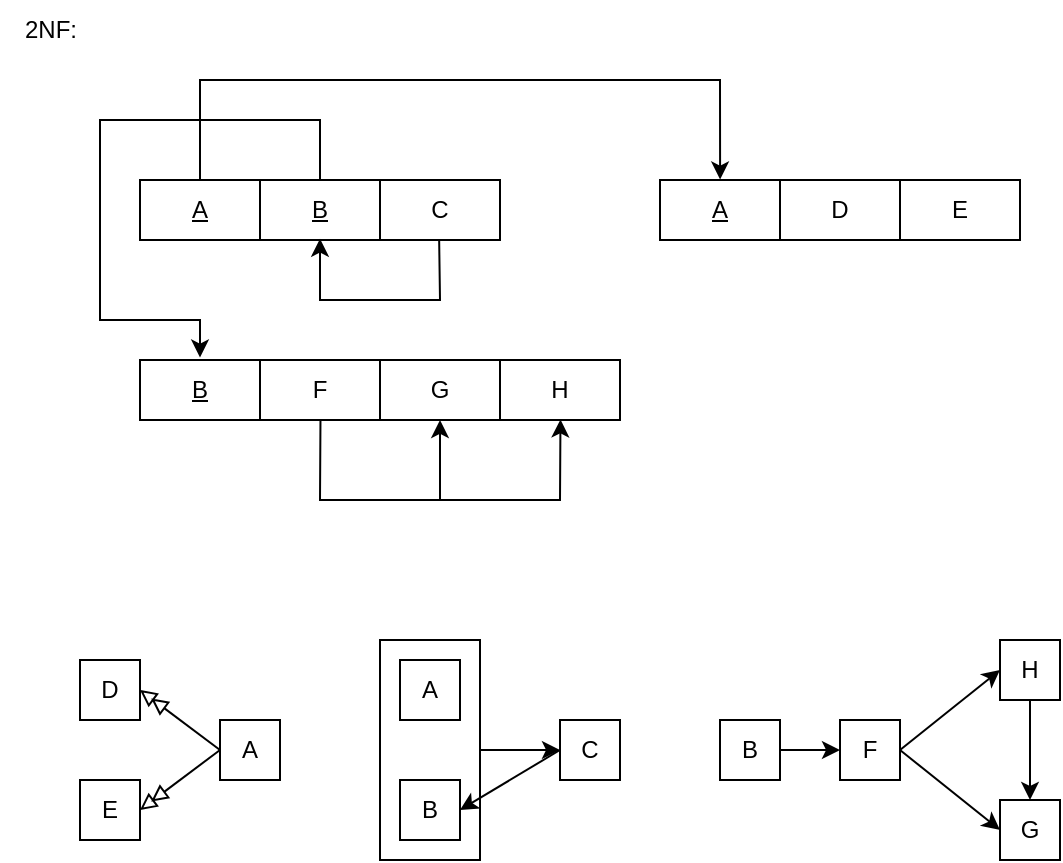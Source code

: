 <mxfile version="22.1.3" type="device" pages="4">
  <diagram name="2NF" id="D1g6QFaplDrw85mG8-SS">
    <mxGraphModel dx="762" dy="523" grid="1" gridSize="10" guides="1" tooltips="1" connect="1" arrows="1" fold="1" page="1" pageScale="1" pageWidth="850" pageHeight="1100" math="0" shadow="0">
      <root>
        <mxCell id="0" />
        <mxCell id="1" parent="0" />
        <mxCell id="BtLXYyUbLLqB_iaHzUwe-35" style="edgeStyle=orthogonalEdgeStyle;rounded=0;orthogonalLoop=1;jettySize=auto;html=1;exitX=1;exitY=0.5;exitDx=0;exitDy=0;entryX=0;entryY=0.5;entryDx=0;entryDy=0;" parent="1" source="BtLXYyUbLLqB_iaHzUwe-32" target="BtLXYyUbLLqB_iaHzUwe-27" edge="1">
          <mxGeometry relative="1" as="geometry" />
        </mxCell>
        <mxCell id="BtLXYyUbLLqB_iaHzUwe-32" value="" style="rounded=0;whiteSpace=wrap;html=1;" parent="1" vertex="1">
          <mxGeometry x="210" y="330" width="50" height="110" as="geometry" />
        </mxCell>
        <mxCell id="BtLXYyUbLLqB_iaHzUwe-1" value="" style="shape=table;startSize=0;container=1;collapsible=0;childLayout=tableLayout;" parent="1" vertex="1">
          <mxGeometry x="90" y="100" width="180" height="30" as="geometry" />
        </mxCell>
        <mxCell id="BtLXYyUbLLqB_iaHzUwe-2" value="" style="shape=tableRow;horizontal=0;startSize=0;swimlaneHead=0;swimlaneBody=0;strokeColor=inherit;top=0;left=0;bottom=0;right=0;collapsible=0;dropTarget=0;fillColor=none;points=[[0,0.5],[1,0.5]];portConstraint=eastwest;" parent="BtLXYyUbLLqB_iaHzUwe-1" vertex="1">
          <mxGeometry width="180" height="30" as="geometry" />
        </mxCell>
        <mxCell id="BtLXYyUbLLqB_iaHzUwe-3" value="&lt;u&gt;A&lt;/u&gt;" style="shape=partialRectangle;html=1;whiteSpace=wrap;connectable=0;strokeColor=inherit;overflow=hidden;fillColor=none;top=0;left=0;bottom=0;right=0;pointerEvents=1;" parent="BtLXYyUbLLqB_iaHzUwe-2" vertex="1">
          <mxGeometry width="60" height="30" as="geometry">
            <mxRectangle width="60" height="30" as="alternateBounds" />
          </mxGeometry>
        </mxCell>
        <mxCell id="BtLXYyUbLLqB_iaHzUwe-4" value="&lt;u&gt;B&lt;/u&gt;" style="shape=partialRectangle;html=1;whiteSpace=wrap;connectable=0;strokeColor=inherit;overflow=hidden;fillColor=none;top=0;left=0;bottom=0;right=0;pointerEvents=1;" parent="BtLXYyUbLLqB_iaHzUwe-2" vertex="1">
          <mxGeometry x="60" width="60" height="30" as="geometry">
            <mxRectangle width="60" height="30" as="alternateBounds" />
          </mxGeometry>
        </mxCell>
        <mxCell id="BtLXYyUbLLqB_iaHzUwe-5" value="C" style="shape=partialRectangle;html=1;whiteSpace=wrap;connectable=0;strokeColor=inherit;overflow=hidden;fillColor=none;top=0;left=0;bottom=0;right=0;pointerEvents=1;" parent="BtLXYyUbLLqB_iaHzUwe-2" vertex="1">
          <mxGeometry x="120" width="60" height="30" as="geometry">
            <mxRectangle width="60" height="30" as="alternateBounds" />
          </mxGeometry>
        </mxCell>
        <mxCell id="BtLXYyUbLLqB_iaHzUwe-18" value="" style="endArrow=classic;html=1;rounded=0;exitX=0.831;exitY=0.998;exitDx=0;exitDy=0;exitPerimeter=0;entryX=0.5;entryY=0.978;entryDx=0;entryDy=0;entryPerimeter=0;" parent="BtLXYyUbLLqB_iaHzUwe-1" source="BtLXYyUbLLqB_iaHzUwe-2" target="BtLXYyUbLLqB_iaHzUwe-2" edge="1">
          <mxGeometry width="50" height="50" relative="1" as="geometry">
            <mxPoint x="149.76" y="31.98" as="sourcePoint" />
            <mxPoint x="80" y="60" as="targetPoint" />
            <Array as="points">
              <mxPoint x="150" y="60" />
              <mxPoint x="90" y="60" />
            </Array>
          </mxGeometry>
        </mxCell>
        <mxCell id="BtLXYyUbLLqB_iaHzUwe-6" value="" style="shape=table;startSize=0;container=1;collapsible=0;childLayout=tableLayout;" parent="1" vertex="1">
          <mxGeometry x="350" y="100" width="180" height="30" as="geometry" />
        </mxCell>
        <mxCell id="BtLXYyUbLLqB_iaHzUwe-7" value="" style="shape=tableRow;horizontal=0;startSize=0;swimlaneHead=0;swimlaneBody=0;strokeColor=inherit;top=0;left=0;bottom=0;right=0;collapsible=0;dropTarget=0;fillColor=none;points=[[0,0.5],[1,0.5]];portConstraint=eastwest;" parent="BtLXYyUbLLqB_iaHzUwe-6" vertex="1">
          <mxGeometry width="180" height="30" as="geometry" />
        </mxCell>
        <mxCell id="BtLXYyUbLLqB_iaHzUwe-8" value="&lt;u&gt;A&lt;/u&gt;" style="shape=partialRectangle;html=1;whiteSpace=wrap;connectable=0;strokeColor=inherit;overflow=hidden;fillColor=none;top=0;left=0;bottom=0;right=0;pointerEvents=1;" parent="BtLXYyUbLLqB_iaHzUwe-7" vertex="1">
          <mxGeometry width="60" height="30" as="geometry">
            <mxRectangle width="60" height="30" as="alternateBounds" />
          </mxGeometry>
        </mxCell>
        <mxCell id="BtLXYyUbLLqB_iaHzUwe-9" value="D" style="shape=partialRectangle;html=1;whiteSpace=wrap;connectable=0;strokeColor=inherit;overflow=hidden;fillColor=none;top=0;left=0;bottom=0;right=0;pointerEvents=1;" parent="BtLXYyUbLLqB_iaHzUwe-7" vertex="1">
          <mxGeometry x="60" width="60" height="30" as="geometry">
            <mxRectangle width="60" height="30" as="alternateBounds" />
          </mxGeometry>
        </mxCell>
        <mxCell id="BtLXYyUbLLqB_iaHzUwe-10" value="E" style="shape=partialRectangle;html=1;whiteSpace=wrap;connectable=0;strokeColor=inherit;overflow=hidden;fillColor=none;top=0;left=0;bottom=0;right=0;pointerEvents=1;" parent="BtLXYyUbLLqB_iaHzUwe-7" vertex="1">
          <mxGeometry x="120" width="60" height="30" as="geometry">
            <mxRectangle width="60" height="30" as="alternateBounds" />
          </mxGeometry>
        </mxCell>
        <mxCell id="BtLXYyUbLLqB_iaHzUwe-11" value="" style="shape=table;startSize=0;container=1;collapsible=0;childLayout=tableLayout;" parent="1" vertex="1">
          <mxGeometry x="90" y="190" width="240" height="30" as="geometry" />
        </mxCell>
        <mxCell id="BtLXYyUbLLqB_iaHzUwe-12" value="" style="shape=tableRow;horizontal=0;startSize=0;swimlaneHead=0;swimlaneBody=0;strokeColor=inherit;top=0;left=0;bottom=0;right=0;collapsible=0;dropTarget=0;fillColor=none;points=[[0,0.5],[1,0.5]];portConstraint=eastwest;" parent="BtLXYyUbLLqB_iaHzUwe-11" vertex="1">
          <mxGeometry width="240" height="30" as="geometry" />
        </mxCell>
        <mxCell id="BtLXYyUbLLqB_iaHzUwe-13" value="&lt;u&gt;B&lt;/u&gt;" style="shape=partialRectangle;html=1;whiteSpace=wrap;connectable=0;strokeColor=inherit;overflow=hidden;fillColor=none;top=0;left=0;bottom=0;right=0;pointerEvents=1;" parent="BtLXYyUbLLqB_iaHzUwe-12" vertex="1">
          <mxGeometry width="60" height="30" as="geometry">
            <mxRectangle width="60" height="30" as="alternateBounds" />
          </mxGeometry>
        </mxCell>
        <mxCell id="BtLXYyUbLLqB_iaHzUwe-14" value="F" style="shape=partialRectangle;html=1;whiteSpace=wrap;connectable=0;strokeColor=inherit;overflow=hidden;fillColor=none;top=0;left=0;bottom=0;right=0;pointerEvents=1;" parent="BtLXYyUbLLqB_iaHzUwe-12" vertex="1">
          <mxGeometry x="60" width="60" height="30" as="geometry">
            <mxRectangle width="60" height="30" as="alternateBounds" />
          </mxGeometry>
        </mxCell>
        <mxCell id="BtLXYyUbLLqB_iaHzUwe-15" value="G" style="shape=partialRectangle;html=1;whiteSpace=wrap;connectable=0;strokeColor=inherit;overflow=hidden;fillColor=none;top=0;left=0;bottom=0;right=0;pointerEvents=1;" parent="BtLXYyUbLLqB_iaHzUwe-12" vertex="1">
          <mxGeometry x="120" width="60" height="30" as="geometry">
            <mxRectangle width="60" height="30" as="alternateBounds" />
          </mxGeometry>
        </mxCell>
        <mxCell id="BtLXYyUbLLqB_iaHzUwe-16" value="H" style="shape=partialRectangle;html=1;whiteSpace=wrap;connectable=0;strokeColor=inherit;overflow=hidden;fillColor=none;top=0;left=0;bottom=0;right=0;pointerEvents=1;" parent="BtLXYyUbLLqB_iaHzUwe-12" vertex="1">
          <mxGeometry x="180" width="60" height="30" as="geometry">
            <mxRectangle width="60" height="30" as="alternateBounds" />
          </mxGeometry>
        </mxCell>
        <mxCell id="BtLXYyUbLLqB_iaHzUwe-20" value="" style="endArrow=classic;html=1;rounded=0;exitX=0.376;exitY=0.991;exitDx=0;exitDy=0;exitPerimeter=0;entryX=0.876;entryY=0.991;entryDx=0;entryDy=0;entryPerimeter=0;" parent="BtLXYyUbLLqB_iaHzUwe-11" source="BtLXYyUbLLqB_iaHzUwe-12" target="BtLXYyUbLLqB_iaHzUwe-12" edge="1">
          <mxGeometry width="50" height="50" relative="1" as="geometry">
            <mxPoint x="140" y="60" as="sourcePoint" />
            <mxPoint x="190" y="10" as="targetPoint" />
            <Array as="points">
              <mxPoint x="90" y="70" />
              <mxPoint x="210" y="70" />
            </Array>
          </mxGeometry>
        </mxCell>
        <mxCell id="BtLXYyUbLLqB_iaHzUwe-17" value="" style="endArrow=classic;html=1;rounded=0;entryX=0.167;entryY=-0.007;entryDx=0;entryDy=0;entryPerimeter=0;" parent="1" target="BtLXYyUbLLqB_iaHzUwe-7" edge="1">
          <mxGeometry width="50" height="50" relative="1" as="geometry">
            <mxPoint x="120" y="100" as="sourcePoint" />
            <mxPoint x="380" y="98" as="targetPoint" />
            <Array as="points">
              <mxPoint x="120" y="50" />
              <mxPoint x="380" y="50" />
            </Array>
          </mxGeometry>
        </mxCell>
        <mxCell id="BtLXYyUbLLqB_iaHzUwe-19" value="" style="endArrow=classic;html=1;rounded=0;entryX=0.125;entryY=-0.04;entryDx=0;entryDy=0;entryPerimeter=0;" parent="1" target="BtLXYyUbLLqB_iaHzUwe-12" edge="1">
          <mxGeometry width="50" height="50" relative="1" as="geometry">
            <mxPoint x="180" y="100" as="sourcePoint" />
            <mxPoint x="130" y="170" as="targetPoint" />
            <Array as="points">
              <mxPoint x="180" y="70" />
              <mxPoint x="70" y="70" />
              <mxPoint x="70" y="170" />
              <mxPoint x="120" y="170" />
            </Array>
          </mxGeometry>
        </mxCell>
        <mxCell id="BtLXYyUbLLqB_iaHzUwe-21" value="" style="endArrow=classic;html=1;rounded=0;entryX=0.625;entryY=0.999;entryDx=0;entryDy=0;entryPerimeter=0;" parent="1" target="BtLXYyUbLLqB_iaHzUwe-12" edge="1">
          <mxGeometry width="50" height="50" relative="1" as="geometry">
            <mxPoint x="240" y="260" as="sourcePoint" />
            <mxPoint x="250" y="210" as="targetPoint" />
          </mxGeometry>
        </mxCell>
        <mxCell id="BtLXYyUbLLqB_iaHzUwe-33" style="rounded=0;orthogonalLoop=1;jettySize=auto;html=1;exitX=0;exitY=0.5;exitDx=0;exitDy=0;entryX=1;entryY=0.5;entryDx=0;entryDy=0;endArrow=doubleBlock;endFill=0;" parent="1" source="BtLXYyUbLLqB_iaHzUwe-24" target="BtLXYyUbLLqB_iaHzUwe-22" edge="1">
          <mxGeometry relative="1" as="geometry" />
        </mxCell>
        <mxCell id="BtLXYyUbLLqB_iaHzUwe-22" value="D" style="rounded=0;whiteSpace=wrap;html=1;" parent="1" vertex="1">
          <mxGeometry x="60" y="340" width="30" height="30" as="geometry" />
        </mxCell>
        <mxCell id="BtLXYyUbLLqB_iaHzUwe-23" value="E" style="rounded=0;whiteSpace=wrap;html=1;" parent="1" vertex="1">
          <mxGeometry x="60" y="400" width="30" height="30" as="geometry" />
        </mxCell>
        <mxCell id="BtLXYyUbLLqB_iaHzUwe-34" style="rounded=0;orthogonalLoop=1;jettySize=auto;html=1;exitX=0;exitY=0.5;exitDx=0;exitDy=0;entryX=1;entryY=0.5;entryDx=0;entryDy=0;endArrow=doubleBlock;endFill=0;" parent="1" source="BtLXYyUbLLqB_iaHzUwe-24" target="BtLXYyUbLLqB_iaHzUwe-23" edge="1">
          <mxGeometry relative="1" as="geometry" />
        </mxCell>
        <mxCell id="BtLXYyUbLLqB_iaHzUwe-24" value="A" style="rounded=0;whiteSpace=wrap;html=1;" parent="1" vertex="1">
          <mxGeometry x="130" y="370" width="30" height="30" as="geometry" />
        </mxCell>
        <mxCell id="BtLXYyUbLLqB_iaHzUwe-25" value="A" style="rounded=0;whiteSpace=wrap;html=1;" parent="1" vertex="1">
          <mxGeometry x="220" y="340" width="30" height="30" as="geometry" />
        </mxCell>
        <mxCell id="BtLXYyUbLLqB_iaHzUwe-26" value="B" style="rounded=0;whiteSpace=wrap;html=1;" parent="1" vertex="1">
          <mxGeometry x="220" y="400" width="30" height="30" as="geometry" />
        </mxCell>
        <mxCell id="BtLXYyUbLLqB_iaHzUwe-36" style="rounded=0;orthogonalLoop=1;jettySize=auto;html=1;exitX=0;exitY=0.5;exitDx=0;exitDy=0;entryX=1;entryY=0.5;entryDx=0;entryDy=0;" parent="1" source="BtLXYyUbLLqB_iaHzUwe-27" target="BtLXYyUbLLqB_iaHzUwe-26" edge="1">
          <mxGeometry relative="1" as="geometry" />
        </mxCell>
        <mxCell id="BtLXYyUbLLqB_iaHzUwe-27" value="C" style="rounded=0;whiteSpace=wrap;html=1;" parent="1" vertex="1">
          <mxGeometry x="300" y="370" width="30" height="30" as="geometry" />
        </mxCell>
        <mxCell id="BtLXYyUbLLqB_iaHzUwe-37" style="edgeStyle=orthogonalEdgeStyle;rounded=0;orthogonalLoop=1;jettySize=auto;html=1;exitX=1;exitY=0.5;exitDx=0;exitDy=0;entryX=0;entryY=0.5;entryDx=0;entryDy=0;" parent="1" source="BtLXYyUbLLqB_iaHzUwe-28" target="BtLXYyUbLLqB_iaHzUwe-29" edge="1">
          <mxGeometry relative="1" as="geometry" />
        </mxCell>
        <mxCell id="BtLXYyUbLLqB_iaHzUwe-28" value="B" style="rounded=0;whiteSpace=wrap;html=1;" parent="1" vertex="1">
          <mxGeometry x="380" y="370" width="30" height="30" as="geometry" />
        </mxCell>
        <mxCell id="BtLXYyUbLLqB_iaHzUwe-38" style="rounded=0;orthogonalLoop=1;jettySize=auto;html=1;exitX=1;exitY=0.5;exitDx=0;exitDy=0;entryX=0;entryY=0.5;entryDx=0;entryDy=0;" parent="1" source="BtLXYyUbLLqB_iaHzUwe-29" target="BtLXYyUbLLqB_iaHzUwe-30" edge="1">
          <mxGeometry relative="1" as="geometry" />
        </mxCell>
        <mxCell id="BtLXYyUbLLqB_iaHzUwe-39" style="rounded=0;orthogonalLoop=1;jettySize=auto;html=1;exitX=1;exitY=0.5;exitDx=0;exitDy=0;entryX=0;entryY=0.5;entryDx=0;entryDy=0;" parent="1" source="BtLXYyUbLLqB_iaHzUwe-29" target="BtLXYyUbLLqB_iaHzUwe-31" edge="1">
          <mxGeometry relative="1" as="geometry" />
        </mxCell>
        <mxCell id="BtLXYyUbLLqB_iaHzUwe-29" value="F" style="rounded=0;whiteSpace=wrap;html=1;" parent="1" vertex="1">
          <mxGeometry x="440" y="370" width="30" height="30" as="geometry" />
        </mxCell>
        <mxCell id="BtLXYyUbLLqB_iaHzUwe-41" style="edgeStyle=orthogonalEdgeStyle;rounded=0;orthogonalLoop=1;jettySize=auto;html=1;entryX=0.5;entryY=0;entryDx=0;entryDy=0;" parent="1" source="BtLXYyUbLLqB_iaHzUwe-30" target="BtLXYyUbLLqB_iaHzUwe-31" edge="1">
          <mxGeometry relative="1" as="geometry" />
        </mxCell>
        <mxCell id="BtLXYyUbLLqB_iaHzUwe-30" value="H" style="rounded=0;whiteSpace=wrap;html=1;" parent="1" vertex="1">
          <mxGeometry x="520" y="330" width="30" height="30" as="geometry" />
        </mxCell>
        <mxCell id="BtLXYyUbLLqB_iaHzUwe-31" value="G" style="rounded=0;whiteSpace=wrap;html=1;" parent="1" vertex="1">
          <mxGeometry x="520" y="410" width="30" height="30" as="geometry" />
        </mxCell>
        <mxCell id="Aep0SoxQfgIqR3ehkUPL-1" value="2NF:" style="text;html=1;align=center;verticalAlign=middle;resizable=0;points=[];autosize=1;strokeColor=none;fillColor=none;" parent="1" vertex="1">
          <mxGeometry x="20" y="10" width="50" height="30" as="geometry" />
        </mxCell>
      </root>
    </mxGraphModel>
  </diagram>
  <diagram id="F54T1gcmNdFEcM4KcMlP" name="3NF">
    <mxGraphModel dx="726" dy="498" grid="1" gridSize="10" guides="1" tooltips="1" connect="1" arrows="1" fold="1" page="1" pageScale="1" pageWidth="850" pageHeight="1100" math="0" shadow="0">
      <root>
        <mxCell id="0" />
        <mxCell id="1" parent="0" />
        <mxCell id="x_SATtWNZ_-E867AaamW-1" style="edgeStyle=orthogonalEdgeStyle;rounded=0;orthogonalLoop=1;jettySize=auto;html=1;exitX=1;exitY=0.5;exitDx=0;exitDy=0;entryX=0;entryY=0.5;entryDx=0;entryDy=0;" parent="1" source="x_SATtWNZ_-E867AaamW-2" target="x_SATtWNZ_-E867AaamW-32" edge="1">
          <mxGeometry relative="1" as="geometry" />
        </mxCell>
        <mxCell id="x_SATtWNZ_-E867AaamW-2" value="" style="rounded=0;whiteSpace=wrap;html=1;" parent="1" vertex="1">
          <mxGeometry x="210" y="330" width="50" height="110" as="geometry" />
        </mxCell>
        <mxCell id="x_SATtWNZ_-E867AaamW-3" value="" style="shape=table;startSize=0;container=1;collapsible=0;childLayout=tableLayout;" parent="1" vertex="1">
          <mxGeometry x="10" y="100" width="180" height="30" as="geometry" />
        </mxCell>
        <mxCell id="x_SATtWNZ_-E867AaamW-4" value="" style="shape=tableRow;horizontal=0;startSize=0;swimlaneHead=0;swimlaneBody=0;strokeColor=inherit;top=0;left=0;bottom=0;right=0;collapsible=0;dropTarget=0;fillColor=none;points=[[0,0.5],[1,0.5]];portConstraint=eastwest;" parent="x_SATtWNZ_-E867AaamW-3" vertex="1">
          <mxGeometry width="180" height="30" as="geometry" />
        </mxCell>
        <mxCell id="x_SATtWNZ_-E867AaamW-5" value="&lt;u&gt;A&lt;/u&gt;" style="shape=partialRectangle;html=1;whiteSpace=wrap;connectable=0;strokeColor=inherit;overflow=hidden;fillColor=none;top=0;left=0;bottom=0;right=0;pointerEvents=1;" parent="x_SATtWNZ_-E867AaamW-4" vertex="1">
          <mxGeometry width="60" height="30" as="geometry">
            <mxRectangle width="60" height="30" as="alternateBounds" />
          </mxGeometry>
        </mxCell>
        <mxCell id="x_SATtWNZ_-E867AaamW-6" value="&lt;u&gt;B&lt;/u&gt;" style="shape=partialRectangle;html=1;whiteSpace=wrap;connectable=0;strokeColor=inherit;overflow=hidden;fillColor=none;top=0;left=0;bottom=0;right=0;pointerEvents=1;" parent="x_SATtWNZ_-E867AaamW-4" vertex="1">
          <mxGeometry x="60" width="60" height="30" as="geometry">
            <mxRectangle width="60" height="30" as="alternateBounds" />
          </mxGeometry>
        </mxCell>
        <mxCell id="x_SATtWNZ_-E867AaamW-7" value="C" style="shape=partialRectangle;html=1;whiteSpace=wrap;connectable=0;strokeColor=inherit;overflow=hidden;fillColor=none;top=0;left=0;bottom=0;right=0;pointerEvents=1;" parent="x_SATtWNZ_-E867AaamW-4" vertex="1">
          <mxGeometry x="120" width="60" height="30" as="geometry">
            <mxRectangle width="60" height="30" as="alternateBounds" />
          </mxGeometry>
        </mxCell>
        <mxCell id="x_SATtWNZ_-E867AaamW-9" value="" style="shape=table;startSize=0;container=1;collapsible=0;childLayout=tableLayout;" parent="1" vertex="1">
          <mxGeometry x="10" y="240" width="180" height="30" as="geometry" />
        </mxCell>
        <mxCell id="x_SATtWNZ_-E867AaamW-10" value="" style="shape=tableRow;horizontal=0;startSize=0;swimlaneHead=0;swimlaneBody=0;strokeColor=inherit;top=0;left=0;bottom=0;right=0;collapsible=0;dropTarget=0;fillColor=none;points=[[0,0.5],[1,0.5]];portConstraint=eastwest;" parent="x_SATtWNZ_-E867AaamW-9" vertex="1">
          <mxGeometry width="180" height="30" as="geometry" />
        </mxCell>
        <mxCell id="x_SATtWNZ_-E867AaamW-11" value="&lt;u&gt;A&lt;/u&gt;" style="shape=partialRectangle;html=1;whiteSpace=wrap;connectable=0;strokeColor=inherit;overflow=hidden;fillColor=none;top=0;left=0;bottom=0;right=0;pointerEvents=1;" parent="x_SATtWNZ_-E867AaamW-10" vertex="1">
          <mxGeometry width="60" height="30" as="geometry">
            <mxRectangle width="60" height="30" as="alternateBounds" />
          </mxGeometry>
        </mxCell>
        <mxCell id="x_SATtWNZ_-E867AaamW-12" value="D" style="shape=partialRectangle;html=1;whiteSpace=wrap;connectable=0;strokeColor=inherit;overflow=hidden;fillColor=none;top=0;left=0;bottom=0;right=0;pointerEvents=1;" parent="x_SATtWNZ_-E867AaamW-10" vertex="1">
          <mxGeometry x="60" width="60" height="30" as="geometry">
            <mxRectangle width="60" height="30" as="alternateBounds" />
          </mxGeometry>
        </mxCell>
        <mxCell id="x_SATtWNZ_-E867AaamW-13" value="E" style="shape=partialRectangle;html=1;whiteSpace=wrap;connectable=0;strokeColor=inherit;overflow=hidden;fillColor=none;top=0;left=0;bottom=0;right=0;pointerEvents=1;" parent="x_SATtWNZ_-E867AaamW-10" vertex="1">
          <mxGeometry x="120" width="60" height="30" as="geometry">
            <mxRectangle width="60" height="30" as="alternateBounds" />
          </mxGeometry>
        </mxCell>
        <mxCell id="x_SATtWNZ_-E867AaamW-24" style="rounded=0;orthogonalLoop=1;jettySize=auto;html=1;exitX=0;exitY=0.5;exitDx=0;exitDy=0;entryX=1;entryY=0.5;entryDx=0;entryDy=0;endArrow=doubleBlock;endFill=0;" parent="1" source="x_SATtWNZ_-E867AaamW-28" target="x_SATtWNZ_-E867AaamW-25" edge="1">
          <mxGeometry relative="1" as="geometry" />
        </mxCell>
        <mxCell id="x_SATtWNZ_-E867AaamW-25" value="D" style="rounded=0;whiteSpace=wrap;html=1;" parent="1" vertex="1">
          <mxGeometry x="60" y="340" width="30" height="30" as="geometry" />
        </mxCell>
        <mxCell id="x_SATtWNZ_-E867AaamW-26" value="E" style="rounded=0;whiteSpace=wrap;html=1;" parent="1" vertex="1">
          <mxGeometry x="60" y="400" width="30" height="30" as="geometry" />
        </mxCell>
        <mxCell id="x_SATtWNZ_-E867AaamW-27" style="rounded=0;orthogonalLoop=1;jettySize=auto;html=1;exitX=0;exitY=0.5;exitDx=0;exitDy=0;entryX=1;entryY=0.5;entryDx=0;entryDy=0;endArrow=doubleBlock;endFill=0;" parent="1" source="x_SATtWNZ_-E867AaamW-28" target="x_SATtWNZ_-E867AaamW-26" edge="1">
          <mxGeometry relative="1" as="geometry" />
        </mxCell>
        <mxCell id="x_SATtWNZ_-E867AaamW-28" value="A" style="rounded=0;whiteSpace=wrap;html=1;" parent="1" vertex="1">
          <mxGeometry x="130" y="370" width="30" height="30" as="geometry" />
        </mxCell>
        <mxCell id="x_SATtWNZ_-E867AaamW-29" value="A" style="rounded=0;whiteSpace=wrap;html=1;" parent="1" vertex="1">
          <mxGeometry x="220" y="340" width="30" height="30" as="geometry" />
        </mxCell>
        <mxCell id="x_SATtWNZ_-E867AaamW-30" value="B" style="rounded=0;whiteSpace=wrap;html=1;" parent="1" vertex="1">
          <mxGeometry x="220" y="400" width="30" height="30" as="geometry" />
        </mxCell>
        <mxCell id="x_SATtWNZ_-E867AaamW-32" value="C" style="rounded=0;whiteSpace=wrap;html=1;" parent="1" vertex="1">
          <mxGeometry x="300" y="370" width="30" height="30" as="geometry" />
        </mxCell>
        <mxCell id="x_SATtWNZ_-E867AaamW-33" style="edgeStyle=orthogonalEdgeStyle;rounded=0;orthogonalLoop=1;jettySize=auto;html=1;exitX=1;exitY=0.5;exitDx=0;exitDy=0;entryX=0;entryY=0.5;entryDx=0;entryDy=0;" parent="1" source="x_SATtWNZ_-E867AaamW-34" target="x_SATtWNZ_-E867AaamW-37" edge="1">
          <mxGeometry relative="1" as="geometry" />
        </mxCell>
        <mxCell id="x_SATtWNZ_-E867AaamW-34" value="B" style="rounded=0;whiteSpace=wrap;html=1;" parent="1" vertex="1">
          <mxGeometry x="390" y="330" width="30" height="30" as="geometry" />
        </mxCell>
        <mxCell id="x_SATtWNZ_-E867AaamW-35" style="rounded=0;orthogonalLoop=1;jettySize=auto;html=1;exitX=1;exitY=0.5;exitDx=0;exitDy=0;" parent="1" source="x_SATtWNZ_-E867AaamW-69" edge="1">
          <mxGeometry relative="1" as="geometry">
            <mxPoint x="440" y="410" as="sourcePoint" />
            <mxPoint x="470" y="405" as="targetPoint" />
          </mxGeometry>
        </mxCell>
        <mxCell id="x_SATtWNZ_-E867AaamW-37" value="F" style="rounded=0;whiteSpace=wrap;html=1;" parent="1" vertex="1">
          <mxGeometry x="470" y="330" width="30" height="30" as="geometry" />
        </mxCell>
        <mxCell id="x_SATtWNZ_-E867AaamW-40" value="G" style="rounded=0;whiteSpace=wrap;html=1;" parent="1" vertex="1">
          <mxGeometry x="470" y="450" width="30" height="30" as="geometry" />
        </mxCell>
        <mxCell id="x_SATtWNZ_-E867AaamW-41" value="" style="shape=table;startSize=0;container=1;collapsible=0;childLayout=tableLayout;" parent="1" vertex="1">
          <mxGeometry x="240" y="100" width="120" height="30" as="geometry" />
        </mxCell>
        <mxCell id="x_SATtWNZ_-E867AaamW-42" value="" style="shape=tableRow;horizontal=0;startSize=0;swimlaneHead=0;swimlaneBody=0;strokeColor=inherit;top=0;left=0;bottom=0;right=0;collapsible=0;dropTarget=0;fillColor=none;points=[[0,0.5],[1,0.5]];portConstraint=eastwest;" parent="x_SATtWNZ_-E867AaamW-41" vertex="1">
          <mxGeometry width="120" height="30" as="geometry" />
        </mxCell>
        <mxCell id="x_SATtWNZ_-E867AaamW-43" value="&lt;u&gt;B&lt;/u&gt;" style="shape=partialRectangle;html=1;whiteSpace=wrap;connectable=0;strokeColor=inherit;overflow=hidden;fillColor=none;top=0;left=0;bottom=0;right=0;pointerEvents=1;" parent="x_SATtWNZ_-E867AaamW-42" vertex="1">
          <mxGeometry width="60" height="30" as="geometry">
            <mxRectangle width="60" height="30" as="alternateBounds" />
          </mxGeometry>
        </mxCell>
        <mxCell id="x_SATtWNZ_-E867AaamW-44" value="F" style="shape=partialRectangle;html=1;whiteSpace=wrap;connectable=0;strokeColor=inherit;overflow=hidden;fillColor=none;top=0;left=0;bottom=0;right=0;pointerEvents=1;" parent="x_SATtWNZ_-E867AaamW-42" vertex="1">
          <mxGeometry x="60" width="60" height="30" as="geometry">
            <mxRectangle width="60" height="30" as="alternateBounds" />
          </mxGeometry>
        </mxCell>
        <mxCell id="x_SATtWNZ_-E867AaamW-49" value="" style="shape=table;startSize=0;container=1;collapsible=0;childLayout=tableLayout;" parent="1" vertex="1">
          <mxGeometry x="400" y="100" width="120" height="30" as="geometry" />
        </mxCell>
        <mxCell id="x_SATtWNZ_-E867AaamW-50" value="" style="shape=tableRow;horizontal=0;startSize=0;swimlaneHead=0;swimlaneBody=0;strokeColor=inherit;top=0;left=0;bottom=0;right=0;collapsible=0;dropTarget=0;fillColor=none;points=[[0,0.5],[1,0.5]];portConstraint=eastwest;" parent="x_SATtWNZ_-E867AaamW-49" vertex="1">
          <mxGeometry width="120" height="30" as="geometry" />
        </mxCell>
        <mxCell id="x_SATtWNZ_-E867AaamW-51" value="&lt;u&gt;F&lt;/u&gt;" style="shape=partialRectangle;html=1;whiteSpace=wrap;connectable=0;strokeColor=inherit;overflow=hidden;fillColor=none;top=0;left=0;bottom=0;right=0;pointerEvents=1;" parent="x_SATtWNZ_-E867AaamW-50" vertex="1">
          <mxGeometry width="60" height="30" as="geometry">
            <mxRectangle width="60" height="30" as="alternateBounds" />
          </mxGeometry>
        </mxCell>
        <mxCell id="x_SATtWNZ_-E867AaamW-52" value="&lt;u&gt;H&lt;/u&gt;" style="shape=partialRectangle;html=1;whiteSpace=wrap;connectable=0;strokeColor=inherit;overflow=hidden;fillColor=none;top=0;left=0;bottom=0;right=0;pointerEvents=1;" parent="x_SATtWNZ_-E867AaamW-50" vertex="1">
          <mxGeometry x="60" width="60" height="30" as="geometry">
            <mxRectangle width="60" height="30" as="alternateBounds" />
          </mxGeometry>
        </mxCell>
        <mxCell id="x_SATtWNZ_-E867AaamW-53" value="" style="shape=table;startSize=0;container=1;collapsible=0;childLayout=tableLayout;" parent="1" vertex="1">
          <mxGeometry x="560" y="100" width="120" height="30" as="geometry" />
        </mxCell>
        <mxCell id="x_SATtWNZ_-E867AaamW-54" value="" style="shape=tableRow;horizontal=0;startSize=0;swimlaneHead=0;swimlaneBody=0;strokeColor=inherit;top=0;left=0;bottom=0;right=0;collapsible=0;dropTarget=0;fillColor=none;points=[[0,0.5],[1,0.5]];portConstraint=eastwest;" parent="x_SATtWNZ_-E867AaamW-53" vertex="1">
          <mxGeometry width="120" height="30" as="geometry" />
        </mxCell>
        <mxCell id="x_SATtWNZ_-E867AaamW-55" value="&lt;u&gt;H&lt;/u&gt;" style="shape=partialRectangle;html=1;whiteSpace=wrap;connectable=0;strokeColor=inherit;overflow=hidden;fillColor=none;top=0;left=0;bottom=0;right=0;pointerEvents=1;" parent="x_SATtWNZ_-E867AaamW-54" vertex="1">
          <mxGeometry width="60" height="30" as="geometry">
            <mxRectangle width="60" height="30" as="alternateBounds" />
          </mxGeometry>
        </mxCell>
        <mxCell id="x_SATtWNZ_-E867AaamW-56" value="G" style="shape=partialRectangle;html=1;whiteSpace=wrap;connectable=0;strokeColor=inherit;overflow=hidden;fillColor=none;top=0;left=0;bottom=0;right=0;pointerEvents=1;" parent="x_SATtWNZ_-E867AaamW-54" vertex="1">
          <mxGeometry x="60" width="60" height="30" as="geometry">
            <mxRectangle width="60" height="30" as="alternateBounds" />
          </mxGeometry>
        </mxCell>
        <mxCell id="x_SATtWNZ_-E867AaamW-57" value="" style="endArrow=classic;html=1;rounded=0;exitX=0.5;exitY=-0.093;exitDx=0;exitDy=0;exitPerimeter=0;entryX=0.267;entryY=-0.04;entryDx=0;entryDy=0;entryPerimeter=0;" parent="1" source="x_SATtWNZ_-E867AaamW-4" target="x_SATtWNZ_-E867AaamW-42" edge="1">
          <mxGeometry width="50" height="50" relative="1" as="geometry">
            <mxPoint x="260" y="260" as="sourcePoint" />
            <mxPoint x="310" y="210" as="targetPoint" />
            <Array as="points">
              <mxPoint x="100" y="60" />
              <mxPoint x="272" y="60" />
            </Array>
          </mxGeometry>
        </mxCell>
        <mxCell id="x_SATtWNZ_-E867AaamW-58" value="" style="endArrow=classic;html=1;rounded=0;exitX=0.75;exitY=-0.016;exitDx=0;exitDy=0;exitPerimeter=0;endFill=1;" parent="1" source="x_SATtWNZ_-E867AaamW-42" edge="1">
          <mxGeometry width="50" height="50" relative="1" as="geometry">
            <mxPoint x="330" y="98" as="sourcePoint" />
            <mxPoint x="430" y="100" as="targetPoint" />
            <Array as="points">
              <mxPoint x="330" y="61" />
              <mxPoint x="430" y="60" />
              <mxPoint x="430" y="100" />
            </Array>
          </mxGeometry>
        </mxCell>
        <mxCell id="x_SATtWNZ_-E867AaamW-60" value="" style="endArrow=classic;html=1;rounded=0;exitX=0.75;exitY=-0.016;exitDx=0;exitDy=0;exitPerimeter=0;entryX=0.252;entryY=-0.005;entryDx=0;entryDy=0;entryPerimeter=0;" parent="1" edge="1">
          <mxGeometry width="50" height="50" relative="1" as="geometry">
            <mxPoint x="490" y="100" as="sourcePoint" />
            <mxPoint x="590" y="100" as="targetPoint" />
            <Array as="points">
              <mxPoint x="490" y="61" />
              <mxPoint x="590" y="61" />
            </Array>
          </mxGeometry>
        </mxCell>
        <mxCell id="x_SATtWNZ_-E867AaamW-65" value="" style="endArrow=classic;html=1;rounded=0;exitX=0.831;exitY=0.998;exitDx=0;exitDy=0;exitPerimeter=0;entryX=0.163;entryY=-0.032;entryDx=0;entryDy=0;entryPerimeter=0;" parent="1" target="x_SATtWNZ_-E867AaamW-10" edge="1">
          <mxGeometry width="50" height="50" relative="1" as="geometry">
            <mxPoint x="40" y="130" as="sourcePoint" />
            <mxPoint x="40" y="189" as="targetPoint" />
            <Array as="points">
              <mxPoint x="40" y="160" />
            </Array>
          </mxGeometry>
        </mxCell>
        <mxCell id="x_SATtWNZ_-E867AaamW-68" value="" style="rounded=0;orthogonalLoop=1;jettySize=auto;html=1;entryX=1;entryY=0.5;entryDx=0;entryDy=0;exitX=0;exitY=0.5;exitDx=0;exitDy=0;" parent="1" source="x_SATtWNZ_-E867AaamW-32" target="x_SATtWNZ_-E867AaamW-30" edge="1">
          <mxGeometry relative="1" as="geometry">
            <mxPoint x="300" y="380" as="sourcePoint" />
          </mxGeometry>
        </mxCell>
        <mxCell id="x_SATtWNZ_-E867AaamW-69" value="F" style="rounded=0;whiteSpace=wrap;html=1;" parent="1" vertex="1">
          <mxGeometry x="390" y="390" width="30" height="30" as="geometry" />
        </mxCell>
        <mxCell id="x_SATtWNZ_-E867AaamW-70" value="H" style="rounded=0;whiteSpace=wrap;html=1;" parent="1" vertex="1">
          <mxGeometry x="470" y="390" width="30" height="30" as="geometry" />
        </mxCell>
        <mxCell id="x_SATtWNZ_-E867AaamW-75" style="edgeStyle=orthogonalEdgeStyle;rounded=0;orthogonalLoop=1;jettySize=auto;html=1;exitX=1;exitY=0.5;exitDx=0;exitDy=0;entryX=0;entryY=0.5;entryDx=0;entryDy=0;" parent="1" source="x_SATtWNZ_-E867AaamW-74" target="x_SATtWNZ_-E867AaamW-40" edge="1">
          <mxGeometry relative="1" as="geometry" />
        </mxCell>
        <mxCell id="x_SATtWNZ_-E867AaamW-74" value="H" style="rounded=0;whiteSpace=wrap;html=1;" parent="1" vertex="1">
          <mxGeometry x="390" y="450" width="30" height="30" as="geometry" />
        </mxCell>
        <mxCell id="ij4QeB2IXf_OsyQPDsLy-1" value="3NF:" style="text;html=1;align=center;verticalAlign=middle;resizable=0;points=[];autosize=1;strokeColor=none;fillColor=none;" parent="1" vertex="1">
          <mxGeometry x="10" y="10" width="50" height="30" as="geometry" />
        </mxCell>
      </root>
    </mxGraphModel>
  </diagram>
  <diagram id="wihYRnHJCTx7raYB88Zx" name="BC">
    <mxGraphModel dx="1016" dy="697" grid="1" gridSize="10" guides="1" tooltips="1" connect="1" arrows="1" fold="1" page="1" pageScale="1" pageWidth="850" pageHeight="1100" math="0" shadow="0">
      <root>
        <mxCell id="0" />
        <mxCell id="1" parent="0" />
        <mxCell id="niFnSdY9jxJ9fwIAGESG-1" style="edgeStyle=orthogonalEdgeStyle;rounded=0;orthogonalLoop=1;jettySize=auto;html=1;exitX=1;exitY=0.5;exitDx=0;exitDy=0;entryX=0;entryY=0.5;entryDx=0;entryDy=0;" edge="1" parent="1" source="niFnSdY9jxJ9fwIAGESG-2" target="niFnSdY9jxJ9fwIAGESG-20">
          <mxGeometry relative="1" as="geometry" />
        </mxCell>
        <mxCell id="niFnSdY9jxJ9fwIAGESG-2" value="" style="rounded=0;whiteSpace=wrap;html=1;" vertex="1" parent="1">
          <mxGeometry x="210" y="330" width="50" height="110" as="geometry" />
        </mxCell>
        <mxCell id="niFnSdY9jxJ9fwIAGESG-8" value="" style="shape=table;startSize=0;container=1;collapsible=0;childLayout=tableLayout;" vertex="1" parent="1">
          <mxGeometry x="10" y="240" width="180" height="30" as="geometry" />
        </mxCell>
        <mxCell id="niFnSdY9jxJ9fwIAGESG-9" value="" style="shape=tableRow;horizontal=0;startSize=0;swimlaneHead=0;swimlaneBody=0;strokeColor=inherit;top=0;left=0;bottom=0;right=0;collapsible=0;dropTarget=0;fillColor=none;points=[[0,0.5],[1,0.5]];portConstraint=eastwest;" vertex="1" parent="niFnSdY9jxJ9fwIAGESG-8">
          <mxGeometry width="180" height="30" as="geometry" />
        </mxCell>
        <mxCell id="niFnSdY9jxJ9fwIAGESG-10" value="&lt;u&gt;A&lt;/u&gt;" style="shape=partialRectangle;html=1;whiteSpace=wrap;connectable=0;strokeColor=inherit;overflow=hidden;fillColor=none;top=0;left=0;bottom=0;right=0;pointerEvents=1;" vertex="1" parent="niFnSdY9jxJ9fwIAGESG-9">
          <mxGeometry width="60" height="30" as="geometry">
            <mxRectangle width="60" height="30" as="alternateBounds" />
          </mxGeometry>
        </mxCell>
        <mxCell id="niFnSdY9jxJ9fwIAGESG-11" value="D" style="shape=partialRectangle;html=1;whiteSpace=wrap;connectable=0;strokeColor=inherit;overflow=hidden;fillColor=none;top=0;left=0;bottom=0;right=0;pointerEvents=1;" vertex="1" parent="niFnSdY9jxJ9fwIAGESG-9">
          <mxGeometry x="60" width="60" height="30" as="geometry">
            <mxRectangle width="60" height="30" as="alternateBounds" />
          </mxGeometry>
        </mxCell>
        <mxCell id="niFnSdY9jxJ9fwIAGESG-12" value="E" style="shape=partialRectangle;html=1;whiteSpace=wrap;connectable=0;strokeColor=inherit;overflow=hidden;fillColor=none;top=0;left=0;bottom=0;right=0;pointerEvents=1;" vertex="1" parent="niFnSdY9jxJ9fwIAGESG-9">
          <mxGeometry x="120" width="60" height="30" as="geometry">
            <mxRectangle width="60" height="30" as="alternateBounds" />
          </mxGeometry>
        </mxCell>
        <mxCell id="niFnSdY9jxJ9fwIAGESG-13" style="rounded=0;orthogonalLoop=1;jettySize=auto;html=1;exitX=0;exitY=0.5;exitDx=0;exitDy=0;entryX=1;entryY=0.5;entryDx=0;entryDy=0;endArrow=doubleBlock;endFill=0;" edge="1" parent="1" source="niFnSdY9jxJ9fwIAGESG-17" target="niFnSdY9jxJ9fwIAGESG-14">
          <mxGeometry relative="1" as="geometry" />
        </mxCell>
        <mxCell id="niFnSdY9jxJ9fwIAGESG-14" value="D" style="rounded=0;whiteSpace=wrap;html=1;" vertex="1" parent="1">
          <mxGeometry x="60" y="340" width="30" height="30" as="geometry" />
        </mxCell>
        <mxCell id="niFnSdY9jxJ9fwIAGESG-15" value="E" style="rounded=0;whiteSpace=wrap;html=1;" vertex="1" parent="1">
          <mxGeometry x="60" y="400" width="30" height="30" as="geometry" />
        </mxCell>
        <mxCell id="niFnSdY9jxJ9fwIAGESG-16" style="rounded=0;orthogonalLoop=1;jettySize=auto;html=1;exitX=0;exitY=0.5;exitDx=0;exitDy=0;entryX=1;entryY=0.5;entryDx=0;entryDy=0;endArrow=doubleBlock;endFill=0;" edge="1" parent="1" source="niFnSdY9jxJ9fwIAGESG-17" target="niFnSdY9jxJ9fwIAGESG-15">
          <mxGeometry relative="1" as="geometry" />
        </mxCell>
        <mxCell id="niFnSdY9jxJ9fwIAGESG-17" value="A" style="rounded=0;whiteSpace=wrap;html=1;" vertex="1" parent="1">
          <mxGeometry x="130" y="370" width="30" height="30" as="geometry" />
        </mxCell>
        <mxCell id="niFnSdY9jxJ9fwIAGESG-18" value="A" style="rounded=0;whiteSpace=wrap;html=1;" vertex="1" parent="1">
          <mxGeometry x="220" y="340" width="30" height="30" as="geometry" />
        </mxCell>
        <mxCell id="niFnSdY9jxJ9fwIAGESG-19" value="B" style="rounded=0;whiteSpace=wrap;html=1;" vertex="1" parent="1">
          <mxGeometry x="220" y="400" width="30" height="30" as="geometry" />
        </mxCell>
        <mxCell id="niFnSdY9jxJ9fwIAGESG-20" value="C" style="rounded=0;whiteSpace=wrap;html=1;" vertex="1" parent="1">
          <mxGeometry x="300" y="370" width="30" height="30" as="geometry" />
        </mxCell>
        <mxCell id="niFnSdY9jxJ9fwIAGESG-21" style="edgeStyle=orthogonalEdgeStyle;rounded=0;orthogonalLoop=1;jettySize=auto;html=1;exitX=1;exitY=0.5;exitDx=0;exitDy=0;entryX=0;entryY=0.5;entryDx=0;entryDy=0;" edge="1" parent="1" source="niFnSdY9jxJ9fwIAGESG-22" target="niFnSdY9jxJ9fwIAGESG-24">
          <mxGeometry relative="1" as="geometry" />
        </mxCell>
        <mxCell id="niFnSdY9jxJ9fwIAGESG-22" value="B" style="rounded=0;whiteSpace=wrap;html=1;" vertex="1" parent="1">
          <mxGeometry x="390" y="330" width="30" height="30" as="geometry" />
        </mxCell>
        <mxCell id="niFnSdY9jxJ9fwIAGESG-23" style="rounded=0;orthogonalLoop=1;jettySize=auto;html=1;exitX=1;exitY=0.5;exitDx=0;exitDy=0;" edge="1" parent="1" source="niFnSdY9jxJ9fwIAGESG-43">
          <mxGeometry relative="1" as="geometry">
            <mxPoint x="440" y="410" as="sourcePoint" />
            <mxPoint x="470" y="405" as="targetPoint" />
          </mxGeometry>
        </mxCell>
        <mxCell id="niFnSdY9jxJ9fwIAGESG-24" value="F" style="rounded=0;whiteSpace=wrap;html=1;" vertex="1" parent="1">
          <mxGeometry x="470" y="330" width="30" height="30" as="geometry" />
        </mxCell>
        <mxCell id="niFnSdY9jxJ9fwIAGESG-25" value="G" style="rounded=0;whiteSpace=wrap;html=1;" vertex="1" parent="1">
          <mxGeometry x="470" y="450" width="30" height="30" as="geometry" />
        </mxCell>
        <mxCell id="niFnSdY9jxJ9fwIAGESG-26" value="" style="shape=table;startSize=0;container=1;collapsible=0;childLayout=tableLayout;" vertex="1" parent="1">
          <mxGeometry x="340" y="100" width="120" height="30" as="geometry" />
        </mxCell>
        <mxCell id="niFnSdY9jxJ9fwIAGESG-27" value="" style="shape=tableRow;horizontal=0;startSize=0;swimlaneHead=0;swimlaneBody=0;strokeColor=inherit;top=0;left=0;bottom=0;right=0;collapsible=0;dropTarget=0;fillColor=none;points=[[0,0.5],[1,0.5]];portConstraint=eastwest;" vertex="1" parent="niFnSdY9jxJ9fwIAGESG-26">
          <mxGeometry width="120" height="30" as="geometry" />
        </mxCell>
        <mxCell id="niFnSdY9jxJ9fwIAGESG-28" value="&lt;u&gt;B&lt;/u&gt;" style="shape=partialRectangle;html=1;whiteSpace=wrap;connectable=0;strokeColor=inherit;overflow=hidden;fillColor=none;top=0;left=0;bottom=0;right=0;pointerEvents=1;" vertex="1" parent="niFnSdY9jxJ9fwIAGESG-27">
          <mxGeometry width="60" height="30" as="geometry">
            <mxRectangle width="60" height="30" as="alternateBounds" />
          </mxGeometry>
        </mxCell>
        <mxCell id="niFnSdY9jxJ9fwIAGESG-29" value="F" style="shape=partialRectangle;html=1;whiteSpace=wrap;connectable=0;strokeColor=inherit;overflow=hidden;fillColor=none;top=0;left=0;bottom=0;right=0;pointerEvents=1;" vertex="1" parent="niFnSdY9jxJ9fwIAGESG-27">
          <mxGeometry x="60" width="60" height="30" as="geometry">
            <mxRectangle width="60" height="30" as="alternateBounds" />
          </mxGeometry>
        </mxCell>
        <mxCell id="niFnSdY9jxJ9fwIAGESG-30" value="" style="shape=table;startSize=0;container=1;collapsible=0;childLayout=tableLayout;" vertex="1" parent="1">
          <mxGeometry x="500" y="100" width="120" height="30" as="geometry" />
        </mxCell>
        <mxCell id="niFnSdY9jxJ9fwIAGESG-31" value="" style="shape=tableRow;horizontal=0;startSize=0;swimlaneHead=0;swimlaneBody=0;strokeColor=inherit;top=0;left=0;bottom=0;right=0;collapsible=0;dropTarget=0;fillColor=none;points=[[0,0.5],[1,0.5]];portConstraint=eastwest;" vertex="1" parent="niFnSdY9jxJ9fwIAGESG-30">
          <mxGeometry width="120" height="30" as="geometry" />
        </mxCell>
        <mxCell id="niFnSdY9jxJ9fwIAGESG-32" value="&lt;u&gt;F&lt;/u&gt;" style="shape=partialRectangle;html=1;whiteSpace=wrap;connectable=0;strokeColor=inherit;overflow=hidden;fillColor=none;top=0;left=0;bottom=0;right=0;pointerEvents=1;" vertex="1" parent="niFnSdY9jxJ9fwIAGESG-31">
          <mxGeometry width="60" height="30" as="geometry">
            <mxRectangle width="60" height="30" as="alternateBounds" />
          </mxGeometry>
        </mxCell>
        <mxCell id="niFnSdY9jxJ9fwIAGESG-33" value="&lt;u&gt;H&lt;/u&gt;" style="shape=partialRectangle;html=1;whiteSpace=wrap;connectable=0;strokeColor=inherit;overflow=hidden;fillColor=none;top=0;left=0;bottom=0;right=0;pointerEvents=1;" vertex="1" parent="niFnSdY9jxJ9fwIAGESG-31">
          <mxGeometry x="60" width="60" height="30" as="geometry">
            <mxRectangle width="60" height="30" as="alternateBounds" />
          </mxGeometry>
        </mxCell>
        <mxCell id="niFnSdY9jxJ9fwIAGESG-34" value="" style="shape=table;startSize=0;container=1;collapsible=0;childLayout=tableLayout;" vertex="1" parent="1">
          <mxGeometry x="660" y="100" width="120" height="30" as="geometry" />
        </mxCell>
        <mxCell id="niFnSdY9jxJ9fwIAGESG-35" value="" style="shape=tableRow;horizontal=0;startSize=0;swimlaneHead=0;swimlaneBody=0;strokeColor=inherit;top=0;left=0;bottom=0;right=0;collapsible=0;dropTarget=0;fillColor=none;points=[[0,0.5],[1,0.5]];portConstraint=eastwest;" vertex="1" parent="niFnSdY9jxJ9fwIAGESG-34">
          <mxGeometry width="120" height="30" as="geometry" />
        </mxCell>
        <mxCell id="niFnSdY9jxJ9fwIAGESG-36" value="&lt;u&gt;H&lt;/u&gt;" style="shape=partialRectangle;html=1;whiteSpace=wrap;connectable=0;strokeColor=inherit;overflow=hidden;fillColor=none;top=0;left=0;bottom=0;right=0;pointerEvents=1;" vertex="1" parent="niFnSdY9jxJ9fwIAGESG-35">
          <mxGeometry width="60" height="30" as="geometry">
            <mxRectangle width="60" height="30" as="alternateBounds" />
          </mxGeometry>
        </mxCell>
        <mxCell id="niFnSdY9jxJ9fwIAGESG-37" value="G" style="shape=partialRectangle;html=1;whiteSpace=wrap;connectable=0;strokeColor=inherit;overflow=hidden;fillColor=none;top=0;left=0;bottom=0;right=0;pointerEvents=1;" vertex="1" parent="niFnSdY9jxJ9fwIAGESG-35">
          <mxGeometry x="60" width="60" height="30" as="geometry">
            <mxRectangle width="60" height="30" as="alternateBounds" />
          </mxGeometry>
        </mxCell>
        <mxCell id="niFnSdY9jxJ9fwIAGESG-38" value="" style="endArrow=classic;html=1;rounded=0;entryX=0.252;entryY=-0.014;entryDx=0;entryDy=0;entryPerimeter=0;exitX=0.742;exitY=-0.067;exitDx=0;exitDy=0;exitPerimeter=0;" edge="1" parent="1" source="niFnSdY9jxJ9fwIAGESG-53" target="niFnSdY9jxJ9fwIAGESG-27">
          <mxGeometry width="50" height="50" relative="1" as="geometry">
            <mxPoint x="100" y="60" as="sourcePoint" />
            <mxPoint x="310" y="210" as="targetPoint" />
            <Array as="points">
              <mxPoint x="260" y="99" />
              <mxPoint x="260" y="60" />
              <mxPoint x="370" y="60" />
            </Array>
          </mxGeometry>
        </mxCell>
        <mxCell id="niFnSdY9jxJ9fwIAGESG-39" value="" style="endArrow=classic;html=1;rounded=0;exitX=0.75;exitY=-0.016;exitDx=0;exitDy=0;exitPerimeter=0;endFill=1;" edge="1" parent="1" source="niFnSdY9jxJ9fwIAGESG-27">
          <mxGeometry width="50" height="50" relative="1" as="geometry">
            <mxPoint x="430" y="98" as="sourcePoint" />
            <mxPoint x="530" y="100" as="targetPoint" />
            <Array as="points">
              <mxPoint x="430" y="61" />
              <mxPoint x="530" y="60" />
              <mxPoint x="530" y="100" />
            </Array>
          </mxGeometry>
        </mxCell>
        <mxCell id="niFnSdY9jxJ9fwIAGESG-40" value="" style="endArrow=classic;html=1;rounded=0;exitX=0.75;exitY=-0.016;exitDx=0;exitDy=0;exitPerimeter=0;entryX=0.252;entryY=-0.005;entryDx=0;entryDy=0;entryPerimeter=0;" edge="1" parent="1">
          <mxGeometry width="50" height="50" relative="1" as="geometry">
            <mxPoint x="590" y="100" as="sourcePoint" />
            <mxPoint x="690" y="100" as="targetPoint" />
            <Array as="points">
              <mxPoint x="590" y="61" />
              <mxPoint x="690" y="61" />
            </Array>
          </mxGeometry>
        </mxCell>
        <mxCell id="niFnSdY9jxJ9fwIAGESG-41" value="" style="endArrow=classic;html=1;rounded=0;entryX=0.163;entryY=-0.032;entryDx=0;entryDy=0;entryPerimeter=0;" edge="1" parent="1" target="niFnSdY9jxJ9fwIAGESG-9">
          <mxGeometry width="50" height="50" relative="1" as="geometry">
            <mxPoint x="39" y="180" as="sourcePoint" />
            <mxPoint x="40" y="189" as="targetPoint" />
            <Array as="points">
              <mxPoint x="40" y="130" />
            </Array>
          </mxGeometry>
        </mxCell>
        <mxCell id="niFnSdY9jxJ9fwIAGESG-42" value="" style="rounded=0;orthogonalLoop=1;jettySize=auto;html=1;entryX=1;entryY=0.5;entryDx=0;entryDy=0;exitX=0;exitY=0.5;exitDx=0;exitDy=0;" edge="1" parent="1" source="niFnSdY9jxJ9fwIAGESG-20" target="niFnSdY9jxJ9fwIAGESG-19">
          <mxGeometry relative="1" as="geometry">
            <mxPoint x="300" y="380" as="sourcePoint" />
          </mxGeometry>
        </mxCell>
        <mxCell id="niFnSdY9jxJ9fwIAGESG-43" value="F" style="rounded=0;whiteSpace=wrap;html=1;" vertex="1" parent="1">
          <mxGeometry x="390" y="390" width="30" height="30" as="geometry" />
        </mxCell>
        <mxCell id="niFnSdY9jxJ9fwIAGESG-44" value="H" style="rounded=0;whiteSpace=wrap;html=1;" vertex="1" parent="1">
          <mxGeometry x="470" y="390" width="30" height="30" as="geometry" />
        </mxCell>
        <mxCell id="niFnSdY9jxJ9fwIAGESG-45" style="edgeStyle=orthogonalEdgeStyle;rounded=0;orthogonalLoop=1;jettySize=auto;html=1;exitX=1;exitY=0.5;exitDx=0;exitDy=0;entryX=0;entryY=0.5;entryDx=0;entryDy=0;" edge="1" parent="1" source="niFnSdY9jxJ9fwIAGESG-46" target="niFnSdY9jxJ9fwIAGESG-25">
          <mxGeometry relative="1" as="geometry" />
        </mxCell>
        <mxCell id="niFnSdY9jxJ9fwIAGESG-46" value="H" style="rounded=0;whiteSpace=wrap;html=1;" vertex="1" parent="1">
          <mxGeometry x="390" y="450" width="30" height="30" as="geometry" />
        </mxCell>
        <mxCell id="niFnSdY9jxJ9fwIAGESG-47" value="BC" style="text;html=1;align=center;verticalAlign=middle;resizable=0;points=[];autosize=1;strokeColor=none;fillColor=none;" vertex="1" parent="1">
          <mxGeometry x="15" y="10" width="40" height="30" as="geometry" />
        </mxCell>
        <mxCell id="niFnSdY9jxJ9fwIAGESG-48" value="" style="shape=table;startSize=0;container=1;collapsible=0;childLayout=tableLayout;" vertex="1" parent="1">
          <mxGeometry x="15" y="100" width="120" height="30" as="geometry" />
        </mxCell>
        <mxCell id="niFnSdY9jxJ9fwIAGESG-49" value="" style="shape=tableRow;horizontal=0;startSize=0;swimlaneHead=0;swimlaneBody=0;strokeColor=inherit;top=0;left=0;bottom=0;right=0;collapsible=0;dropTarget=0;fillColor=none;points=[[0,0.5],[1,0.5]];portConstraint=eastwest;" vertex="1" parent="niFnSdY9jxJ9fwIAGESG-48">
          <mxGeometry width="120" height="30" as="geometry" />
        </mxCell>
        <mxCell id="niFnSdY9jxJ9fwIAGESG-50" value="&lt;u&gt;A&lt;/u&gt;" style="shape=partialRectangle;html=1;whiteSpace=wrap;connectable=0;strokeColor=inherit;overflow=hidden;fillColor=none;top=0;left=0;bottom=0;right=0;pointerEvents=1;" vertex="1" parent="niFnSdY9jxJ9fwIAGESG-49">
          <mxGeometry width="60" height="30" as="geometry">
            <mxRectangle width="60" height="30" as="alternateBounds" />
          </mxGeometry>
        </mxCell>
        <mxCell id="niFnSdY9jxJ9fwIAGESG-51" value="&lt;u&gt;C&lt;/u&gt;" style="shape=partialRectangle;html=1;whiteSpace=wrap;connectable=0;strokeColor=inherit;overflow=hidden;fillColor=none;top=0;left=0;bottom=0;right=0;pointerEvents=1;" vertex="1" parent="niFnSdY9jxJ9fwIAGESG-49">
          <mxGeometry x="60" width="60" height="30" as="geometry">
            <mxRectangle width="60" height="30" as="alternateBounds" />
          </mxGeometry>
        </mxCell>
        <mxCell id="niFnSdY9jxJ9fwIAGESG-52" value="" style="shape=table;startSize=0;container=1;collapsible=0;childLayout=tableLayout;" vertex="1" parent="1">
          <mxGeometry x="170" y="100" width="120" height="30" as="geometry" />
        </mxCell>
        <mxCell id="niFnSdY9jxJ9fwIAGESG-53" value="" style="shape=tableRow;horizontal=0;startSize=0;swimlaneHead=0;swimlaneBody=0;strokeColor=inherit;top=0;left=0;bottom=0;right=0;collapsible=0;dropTarget=0;fillColor=none;points=[[0,0.5],[1,0.5]];portConstraint=eastwest;" vertex="1" parent="niFnSdY9jxJ9fwIAGESG-52">
          <mxGeometry width="120" height="30" as="geometry" />
        </mxCell>
        <mxCell id="niFnSdY9jxJ9fwIAGESG-54" value="&lt;u&gt;C&lt;/u&gt;" style="shape=partialRectangle;html=1;whiteSpace=wrap;connectable=0;strokeColor=inherit;overflow=hidden;fillColor=none;top=0;left=0;bottom=0;right=0;pointerEvents=1;" vertex="1" parent="niFnSdY9jxJ9fwIAGESG-53">
          <mxGeometry width="60" height="30" as="geometry">
            <mxRectangle width="60" height="30" as="alternateBounds" />
          </mxGeometry>
        </mxCell>
        <mxCell id="niFnSdY9jxJ9fwIAGESG-55" value="&lt;u&gt;B&lt;/u&gt;" style="shape=partialRectangle;html=1;whiteSpace=wrap;connectable=0;strokeColor=inherit;overflow=hidden;fillColor=none;top=0;left=0;bottom=0;right=0;pointerEvents=1;" vertex="1" parent="niFnSdY9jxJ9fwIAGESG-53">
          <mxGeometry x="60" width="60" height="30" as="geometry">
            <mxRectangle width="60" height="30" as="alternateBounds" />
          </mxGeometry>
        </mxCell>
        <mxCell id="niFnSdY9jxJ9fwIAGESG-56" value="" style="endArrow=classic;html=1;rounded=0;entryX=0.252;entryY=-0.014;entryDx=0;entryDy=0;entryPerimeter=0;exitX=0.742;exitY=-0.067;exitDx=0;exitDy=0;exitPerimeter=0;" edge="1" parent="1">
          <mxGeometry width="50" height="50" relative="1" as="geometry">
            <mxPoint x="90" y="98" as="sourcePoint" />
            <mxPoint x="201" y="100" as="targetPoint" />
            <Array as="points">
              <mxPoint x="91" y="99" />
              <mxPoint x="91" y="60" />
              <mxPoint x="201" y="60" />
            </Array>
          </mxGeometry>
        </mxCell>
      </root>
    </mxGraphModel>
  </diagram>
  <diagram id="EGPyaxob0B50a55YA7NP" name="Page-4">
    <mxGraphModel dx="896" dy="615" grid="1" gridSize="10" guides="1" tooltips="1" connect="1" arrows="1" fold="1" page="1" pageScale="1" pageWidth="850" pageHeight="1100" math="0" shadow="0">
      <root>
        <mxCell id="0" />
        <mxCell id="1" parent="0" />
        <mxCell id="Nil3mYl1eCRsG-_xPEcp-1" style="edgeStyle=orthogonalEdgeStyle;rounded=0;orthogonalLoop=1;jettySize=auto;html=1;exitX=1;exitY=0.5;exitDx=0;exitDy=0;entryX=0;entryY=0.5;entryDx=0;entryDy=0;" edge="1" parent="1" source="Nil3mYl1eCRsG-_xPEcp-2" target="Nil3mYl1eCRsG-_xPEcp-15">
          <mxGeometry relative="1" as="geometry" />
        </mxCell>
        <mxCell id="Nil3mYl1eCRsG-_xPEcp-2" value="" style="rounded=0;whiteSpace=wrap;html=1;" vertex="1" parent="1">
          <mxGeometry x="210" y="330" width="50" height="110" as="geometry" />
        </mxCell>
        <mxCell id="Nil3mYl1eCRsG-_xPEcp-8" style="rounded=0;orthogonalLoop=1;jettySize=auto;html=1;exitX=0;exitY=0.5;exitDx=0;exitDy=0;entryX=1;entryY=0.5;entryDx=0;entryDy=0;endArrow=doubleBlock;endFill=0;" edge="1" parent="1" source="Nil3mYl1eCRsG-_xPEcp-12" target="Nil3mYl1eCRsG-_xPEcp-9">
          <mxGeometry relative="1" as="geometry" />
        </mxCell>
        <mxCell id="Nil3mYl1eCRsG-_xPEcp-9" value="D" style="rounded=0;whiteSpace=wrap;html=1;" vertex="1" parent="1">
          <mxGeometry x="60" y="340" width="30" height="30" as="geometry" />
        </mxCell>
        <mxCell id="Nil3mYl1eCRsG-_xPEcp-10" value="E" style="rounded=0;whiteSpace=wrap;html=1;" vertex="1" parent="1">
          <mxGeometry x="60" y="400" width="30" height="30" as="geometry" />
        </mxCell>
        <mxCell id="Nil3mYl1eCRsG-_xPEcp-11" style="rounded=0;orthogonalLoop=1;jettySize=auto;html=1;entryX=1;entryY=0.5;entryDx=0;entryDy=0;endArrow=doubleBlock;endFill=0;" edge="1" parent="1" target="Nil3mYl1eCRsG-_xPEcp-10">
          <mxGeometry relative="1" as="geometry">
            <mxPoint x="130" y="415" as="sourcePoint" />
          </mxGeometry>
        </mxCell>
        <mxCell id="Nil3mYl1eCRsG-_xPEcp-12" value="A" style="rounded=0;whiteSpace=wrap;html=1;" vertex="1" parent="1">
          <mxGeometry x="130" y="340" width="30" height="30" as="geometry" />
        </mxCell>
        <mxCell id="Nil3mYl1eCRsG-_xPEcp-13" value="A" style="rounded=0;whiteSpace=wrap;html=1;" vertex="1" parent="1">
          <mxGeometry x="220" y="340" width="30" height="30" as="geometry" />
        </mxCell>
        <mxCell id="Nil3mYl1eCRsG-_xPEcp-14" value="B" style="rounded=0;whiteSpace=wrap;html=1;" vertex="1" parent="1">
          <mxGeometry x="220" y="400" width="30" height="30" as="geometry" />
        </mxCell>
        <mxCell id="Nil3mYl1eCRsG-_xPEcp-15" value="C" style="rounded=0;whiteSpace=wrap;html=1;" vertex="1" parent="1">
          <mxGeometry x="300" y="370" width="30" height="30" as="geometry" />
        </mxCell>
        <mxCell id="Nil3mYl1eCRsG-_xPEcp-16" style="edgeStyle=orthogonalEdgeStyle;rounded=0;orthogonalLoop=1;jettySize=auto;html=1;exitX=1;exitY=0.5;exitDx=0;exitDy=0;entryX=0;entryY=0.5;entryDx=0;entryDy=0;" edge="1" parent="1" source="Nil3mYl1eCRsG-_xPEcp-17" target="Nil3mYl1eCRsG-_xPEcp-19">
          <mxGeometry relative="1" as="geometry" />
        </mxCell>
        <mxCell id="Nil3mYl1eCRsG-_xPEcp-17" value="B" style="rounded=0;whiteSpace=wrap;html=1;" vertex="1" parent="1">
          <mxGeometry x="390" y="330" width="30" height="30" as="geometry" />
        </mxCell>
        <mxCell id="Nil3mYl1eCRsG-_xPEcp-18" style="rounded=0;orthogonalLoop=1;jettySize=auto;html=1;exitX=1;exitY=0.5;exitDx=0;exitDy=0;" edge="1" parent="1" source="Nil3mYl1eCRsG-_xPEcp-38">
          <mxGeometry relative="1" as="geometry">
            <mxPoint x="440" y="410" as="sourcePoint" />
            <mxPoint x="470" y="405" as="targetPoint" />
          </mxGeometry>
        </mxCell>
        <mxCell id="Nil3mYl1eCRsG-_xPEcp-19" value="F" style="rounded=0;whiteSpace=wrap;html=1;" vertex="1" parent="1">
          <mxGeometry x="470" y="330" width="30" height="30" as="geometry" />
        </mxCell>
        <mxCell id="Nil3mYl1eCRsG-_xPEcp-20" value="G" style="rounded=0;whiteSpace=wrap;html=1;" vertex="1" parent="1">
          <mxGeometry x="470" y="450" width="30" height="30" as="geometry" />
        </mxCell>
        <mxCell id="Nil3mYl1eCRsG-_xPEcp-21" value="" style="shape=table;startSize=0;container=1;collapsible=0;childLayout=tableLayout;" vertex="1" parent="1">
          <mxGeometry x="340" y="100" width="120" height="30" as="geometry" />
        </mxCell>
        <mxCell id="Nil3mYl1eCRsG-_xPEcp-22" value="" style="shape=tableRow;horizontal=0;startSize=0;swimlaneHead=0;swimlaneBody=0;strokeColor=inherit;top=0;left=0;bottom=0;right=0;collapsible=0;dropTarget=0;fillColor=none;points=[[0,0.5],[1,0.5]];portConstraint=eastwest;" vertex="1" parent="Nil3mYl1eCRsG-_xPEcp-21">
          <mxGeometry width="120" height="30" as="geometry" />
        </mxCell>
        <mxCell id="Nil3mYl1eCRsG-_xPEcp-23" value="&lt;u&gt;B&lt;/u&gt;" style="shape=partialRectangle;html=1;whiteSpace=wrap;connectable=0;strokeColor=inherit;overflow=hidden;fillColor=none;top=0;left=0;bottom=0;right=0;pointerEvents=1;" vertex="1" parent="Nil3mYl1eCRsG-_xPEcp-22">
          <mxGeometry width="60" height="30" as="geometry">
            <mxRectangle width="60" height="30" as="alternateBounds" />
          </mxGeometry>
        </mxCell>
        <mxCell id="Nil3mYl1eCRsG-_xPEcp-24" value="F" style="shape=partialRectangle;html=1;whiteSpace=wrap;connectable=0;strokeColor=inherit;overflow=hidden;fillColor=none;top=0;left=0;bottom=0;right=0;pointerEvents=1;" vertex="1" parent="Nil3mYl1eCRsG-_xPEcp-22">
          <mxGeometry x="60" width="60" height="30" as="geometry">
            <mxRectangle width="60" height="30" as="alternateBounds" />
          </mxGeometry>
        </mxCell>
        <mxCell id="Nil3mYl1eCRsG-_xPEcp-25" value="" style="shape=table;startSize=0;container=1;collapsible=0;childLayout=tableLayout;" vertex="1" parent="1">
          <mxGeometry x="500" y="100" width="120" height="30" as="geometry" />
        </mxCell>
        <mxCell id="Nil3mYl1eCRsG-_xPEcp-26" value="" style="shape=tableRow;horizontal=0;startSize=0;swimlaneHead=0;swimlaneBody=0;strokeColor=inherit;top=0;left=0;bottom=0;right=0;collapsible=0;dropTarget=0;fillColor=none;points=[[0,0.5],[1,0.5]];portConstraint=eastwest;" vertex="1" parent="Nil3mYl1eCRsG-_xPEcp-25">
          <mxGeometry width="120" height="30" as="geometry" />
        </mxCell>
        <mxCell id="Nil3mYl1eCRsG-_xPEcp-27" value="&lt;u&gt;F&lt;/u&gt;" style="shape=partialRectangle;html=1;whiteSpace=wrap;connectable=0;strokeColor=inherit;overflow=hidden;fillColor=none;top=0;left=0;bottom=0;right=0;pointerEvents=1;" vertex="1" parent="Nil3mYl1eCRsG-_xPEcp-26">
          <mxGeometry width="60" height="30" as="geometry">
            <mxRectangle width="60" height="30" as="alternateBounds" />
          </mxGeometry>
        </mxCell>
        <mxCell id="Nil3mYl1eCRsG-_xPEcp-28" value="&lt;u&gt;H&lt;/u&gt;" style="shape=partialRectangle;html=1;whiteSpace=wrap;connectable=0;strokeColor=inherit;overflow=hidden;fillColor=none;top=0;left=0;bottom=0;right=0;pointerEvents=1;" vertex="1" parent="Nil3mYl1eCRsG-_xPEcp-26">
          <mxGeometry x="60" width="60" height="30" as="geometry">
            <mxRectangle width="60" height="30" as="alternateBounds" />
          </mxGeometry>
        </mxCell>
        <mxCell id="Nil3mYl1eCRsG-_xPEcp-29" value="" style="shape=table;startSize=0;container=1;collapsible=0;childLayout=tableLayout;" vertex="1" parent="1">
          <mxGeometry x="660" y="100" width="120" height="30" as="geometry" />
        </mxCell>
        <mxCell id="Nil3mYl1eCRsG-_xPEcp-30" value="" style="shape=tableRow;horizontal=0;startSize=0;swimlaneHead=0;swimlaneBody=0;strokeColor=inherit;top=0;left=0;bottom=0;right=0;collapsible=0;dropTarget=0;fillColor=none;points=[[0,0.5],[1,0.5]];portConstraint=eastwest;" vertex="1" parent="Nil3mYl1eCRsG-_xPEcp-29">
          <mxGeometry width="120" height="30" as="geometry" />
        </mxCell>
        <mxCell id="Nil3mYl1eCRsG-_xPEcp-31" value="&lt;u&gt;H&lt;/u&gt;" style="shape=partialRectangle;html=1;whiteSpace=wrap;connectable=0;strokeColor=inherit;overflow=hidden;fillColor=none;top=0;left=0;bottom=0;right=0;pointerEvents=1;" vertex="1" parent="Nil3mYl1eCRsG-_xPEcp-30">
          <mxGeometry width="60" height="30" as="geometry">
            <mxRectangle width="60" height="30" as="alternateBounds" />
          </mxGeometry>
        </mxCell>
        <mxCell id="Nil3mYl1eCRsG-_xPEcp-32" value="G" style="shape=partialRectangle;html=1;whiteSpace=wrap;connectable=0;strokeColor=inherit;overflow=hidden;fillColor=none;top=0;left=0;bottom=0;right=0;pointerEvents=1;" vertex="1" parent="Nil3mYl1eCRsG-_xPEcp-30">
          <mxGeometry x="60" width="60" height="30" as="geometry">
            <mxRectangle width="60" height="30" as="alternateBounds" />
          </mxGeometry>
        </mxCell>
        <mxCell id="Nil3mYl1eCRsG-_xPEcp-33" value="" style="endArrow=classic;html=1;rounded=0;entryX=0.252;entryY=-0.014;entryDx=0;entryDy=0;entryPerimeter=0;exitX=0.742;exitY=-0.067;exitDx=0;exitDy=0;exitPerimeter=0;" edge="1" parent="1" source="Nil3mYl1eCRsG-_xPEcp-48" target="Nil3mYl1eCRsG-_xPEcp-22">
          <mxGeometry width="50" height="50" relative="1" as="geometry">
            <mxPoint x="100" y="60" as="sourcePoint" />
            <mxPoint x="310" y="210" as="targetPoint" />
            <Array as="points">
              <mxPoint x="260" y="99" />
              <mxPoint x="260" y="60" />
              <mxPoint x="370" y="60" />
            </Array>
          </mxGeometry>
        </mxCell>
        <mxCell id="Nil3mYl1eCRsG-_xPEcp-34" value="" style="endArrow=classic;html=1;rounded=0;exitX=0.75;exitY=-0.016;exitDx=0;exitDy=0;exitPerimeter=0;endFill=1;" edge="1" parent="1" source="Nil3mYl1eCRsG-_xPEcp-22">
          <mxGeometry width="50" height="50" relative="1" as="geometry">
            <mxPoint x="430" y="98" as="sourcePoint" />
            <mxPoint x="530" y="100" as="targetPoint" />
            <Array as="points">
              <mxPoint x="430" y="61" />
              <mxPoint x="530" y="60" />
              <mxPoint x="530" y="100" />
            </Array>
          </mxGeometry>
        </mxCell>
        <mxCell id="Nil3mYl1eCRsG-_xPEcp-35" value="" style="endArrow=classic;html=1;rounded=0;exitX=0.75;exitY=-0.016;exitDx=0;exitDy=0;exitPerimeter=0;entryX=0.252;entryY=-0.005;entryDx=0;entryDy=0;entryPerimeter=0;" edge="1" parent="1">
          <mxGeometry width="50" height="50" relative="1" as="geometry">
            <mxPoint x="590" y="100" as="sourcePoint" />
            <mxPoint x="690" y="100" as="targetPoint" />
            <Array as="points">
              <mxPoint x="590" y="61" />
              <mxPoint x="690" y="61" />
            </Array>
          </mxGeometry>
        </mxCell>
        <mxCell id="Nil3mYl1eCRsG-_xPEcp-36" value="" style="endArrow=classic;html=1;rounded=0;entryX=0.163;entryY=-0.032;entryDx=0;entryDy=0;entryPerimeter=0;exitX=0.258;exitY=-0.005;exitDx=0;exitDy=0;exitPerimeter=0;startArrow=classic;startFill=1;" edge="1" parent="1" source="Nil3mYl1eCRsG-_xPEcp-58">
          <mxGeometry width="50" height="50" relative="1" as="geometry">
            <mxPoint x="39" y="180" as="sourcePoint" />
            <mxPoint x="39.34" y="239.04" as="targetPoint" />
            <Array as="points">
              <mxPoint x="40" y="130" />
            </Array>
          </mxGeometry>
        </mxCell>
        <mxCell id="Nil3mYl1eCRsG-_xPEcp-37" value="" style="rounded=0;orthogonalLoop=1;jettySize=auto;html=1;entryX=1;entryY=0.5;entryDx=0;entryDy=0;exitX=0;exitY=0.5;exitDx=0;exitDy=0;" edge="1" parent="1" source="Nil3mYl1eCRsG-_xPEcp-15" target="Nil3mYl1eCRsG-_xPEcp-14">
          <mxGeometry relative="1" as="geometry">
            <mxPoint x="300" y="380" as="sourcePoint" />
          </mxGeometry>
        </mxCell>
        <mxCell id="Nil3mYl1eCRsG-_xPEcp-38" value="F" style="rounded=0;whiteSpace=wrap;html=1;" vertex="1" parent="1">
          <mxGeometry x="390" y="390" width="30" height="30" as="geometry" />
        </mxCell>
        <mxCell id="Nil3mYl1eCRsG-_xPEcp-39" value="H" style="rounded=0;whiteSpace=wrap;html=1;" vertex="1" parent="1">
          <mxGeometry x="470" y="390" width="30" height="30" as="geometry" />
        </mxCell>
        <mxCell id="Nil3mYl1eCRsG-_xPEcp-40" style="edgeStyle=orthogonalEdgeStyle;rounded=0;orthogonalLoop=1;jettySize=auto;html=1;exitX=1;exitY=0.5;exitDx=0;exitDy=0;entryX=0;entryY=0.5;entryDx=0;entryDy=0;" edge="1" parent="1" source="Nil3mYl1eCRsG-_xPEcp-41" target="Nil3mYl1eCRsG-_xPEcp-20">
          <mxGeometry relative="1" as="geometry" />
        </mxCell>
        <mxCell id="Nil3mYl1eCRsG-_xPEcp-41" value="H" style="rounded=0;whiteSpace=wrap;html=1;" vertex="1" parent="1">
          <mxGeometry x="390" y="450" width="30" height="30" as="geometry" />
        </mxCell>
        <mxCell id="Nil3mYl1eCRsG-_xPEcp-42" value="4NF" style="text;html=1;align=center;verticalAlign=middle;resizable=0;points=[];autosize=1;strokeColor=none;fillColor=none;" vertex="1" parent="1">
          <mxGeometry x="10" y="10" width="50" height="30" as="geometry" />
        </mxCell>
        <mxCell id="Nil3mYl1eCRsG-_xPEcp-43" value="" style="shape=table;startSize=0;container=1;collapsible=0;childLayout=tableLayout;" vertex="1" parent="1">
          <mxGeometry x="15" y="100" width="120" height="30" as="geometry" />
        </mxCell>
        <mxCell id="Nil3mYl1eCRsG-_xPEcp-44" value="" style="shape=tableRow;horizontal=0;startSize=0;swimlaneHead=0;swimlaneBody=0;strokeColor=inherit;top=0;left=0;bottom=0;right=0;collapsible=0;dropTarget=0;fillColor=none;points=[[0,0.5],[1,0.5]];portConstraint=eastwest;" vertex="1" parent="Nil3mYl1eCRsG-_xPEcp-43">
          <mxGeometry width="120" height="30" as="geometry" />
        </mxCell>
        <mxCell id="Nil3mYl1eCRsG-_xPEcp-45" value="&lt;u&gt;A&lt;/u&gt;" style="shape=partialRectangle;html=1;whiteSpace=wrap;connectable=0;strokeColor=inherit;overflow=hidden;fillColor=none;top=0;left=0;bottom=0;right=0;pointerEvents=1;" vertex="1" parent="Nil3mYl1eCRsG-_xPEcp-44">
          <mxGeometry width="60" height="30" as="geometry">
            <mxRectangle width="60" height="30" as="alternateBounds" />
          </mxGeometry>
        </mxCell>
        <mxCell id="Nil3mYl1eCRsG-_xPEcp-46" value="&lt;u&gt;C&lt;/u&gt;" style="shape=partialRectangle;html=1;whiteSpace=wrap;connectable=0;strokeColor=inherit;overflow=hidden;fillColor=none;top=0;left=0;bottom=0;right=0;pointerEvents=1;" vertex="1" parent="Nil3mYl1eCRsG-_xPEcp-44">
          <mxGeometry x="60" width="60" height="30" as="geometry">
            <mxRectangle width="60" height="30" as="alternateBounds" />
          </mxGeometry>
        </mxCell>
        <mxCell id="Nil3mYl1eCRsG-_xPEcp-47" value="" style="shape=table;startSize=0;container=1;collapsible=0;childLayout=tableLayout;" vertex="1" parent="1">
          <mxGeometry x="170" y="100" width="120" height="30" as="geometry" />
        </mxCell>
        <mxCell id="Nil3mYl1eCRsG-_xPEcp-48" value="" style="shape=tableRow;horizontal=0;startSize=0;swimlaneHead=0;swimlaneBody=0;strokeColor=inherit;top=0;left=0;bottom=0;right=0;collapsible=0;dropTarget=0;fillColor=none;points=[[0,0.5],[1,0.5]];portConstraint=eastwest;" vertex="1" parent="Nil3mYl1eCRsG-_xPEcp-47">
          <mxGeometry width="120" height="30" as="geometry" />
        </mxCell>
        <mxCell id="Nil3mYl1eCRsG-_xPEcp-49" value="&lt;u&gt;C&lt;/u&gt;" style="shape=partialRectangle;html=1;whiteSpace=wrap;connectable=0;strokeColor=inherit;overflow=hidden;fillColor=none;top=0;left=0;bottom=0;right=0;pointerEvents=1;" vertex="1" parent="Nil3mYl1eCRsG-_xPEcp-48">
          <mxGeometry width="60" height="30" as="geometry">
            <mxRectangle width="60" height="30" as="alternateBounds" />
          </mxGeometry>
        </mxCell>
        <mxCell id="Nil3mYl1eCRsG-_xPEcp-50" value="&lt;u&gt;B&lt;/u&gt;" style="shape=partialRectangle;html=1;whiteSpace=wrap;connectable=0;strokeColor=inherit;overflow=hidden;fillColor=none;top=0;left=0;bottom=0;right=0;pointerEvents=1;" vertex="1" parent="Nil3mYl1eCRsG-_xPEcp-48">
          <mxGeometry x="60" width="60" height="30" as="geometry">
            <mxRectangle width="60" height="30" as="alternateBounds" />
          </mxGeometry>
        </mxCell>
        <mxCell id="Nil3mYl1eCRsG-_xPEcp-51" value="" style="endArrow=classic;html=1;rounded=0;entryX=0.252;entryY=-0.014;entryDx=0;entryDy=0;entryPerimeter=0;exitX=0.742;exitY=-0.067;exitDx=0;exitDy=0;exitPerimeter=0;" edge="1" parent="1">
          <mxGeometry width="50" height="50" relative="1" as="geometry">
            <mxPoint x="90" y="98" as="sourcePoint" />
            <mxPoint x="201" y="100" as="targetPoint" />
            <Array as="points">
              <mxPoint x="91" y="99" />
              <mxPoint x="91" y="60" />
              <mxPoint x="201" y="60" />
            </Array>
          </mxGeometry>
        </mxCell>
        <mxCell id="Nil3mYl1eCRsG-_xPEcp-52" value="A" style="rounded=0;whiteSpace=wrap;html=1;" vertex="1" parent="1">
          <mxGeometry x="130" y="400" width="30" height="30" as="geometry" />
        </mxCell>
        <mxCell id="Nil3mYl1eCRsG-_xPEcp-53" value="" style="shape=table;startSize=0;container=1;collapsible=0;childLayout=tableLayout;" vertex="1" parent="1">
          <mxGeometry x="10" y="240" width="120" height="30" as="geometry" />
        </mxCell>
        <mxCell id="Nil3mYl1eCRsG-_xPEcp-54" value="" style="shape=tableRow;horizontal=0;startSize=0;swimlaneHead=0;swimlaneBody=0;strokeColor=inherit;top=0;left=0;bottom=0;right=0;collapsible=0;dropTarget=0;fillColor=none;points=[[0,0.5],[1,0.5]];portConstraint=eastwest;" vertex="1" parent="Nil3mYl1eCRsG-_xPEcp-53">
          <mxGeometry width="120" height="30" as="geometry" />
        </mxCell>
        <mxCell id="Nil3mYl1eCRsG-_xPEcp-55" value="&lt;u&gt;A&lt;/u&gt;" style="shape=partialRectangle;html=1;whiteSpace=wrap;connectable=0;strokeColor=inherit;overflow=hidden;fillColor=none;top=0;left=0;bottom=0;right=0;pointerEvents=1;" vertex="1" parent="Nil3mYl1eCRsG-_xPEcp-54">
          <mxGeometry width="60" height="30" as="geometry">
            <mxRectangle width="60" height="30" as="alternateBounds" />
          </mxGeometry>
        </mxCell>
        <mxCell id="Nil3mYl1eCRsG-_xPEcp-56" value="D" style="shape=partialRectangle;html=1;whiteSpace=wrap;connectable=0;strokeColor=inherit;overflow=hidden;fillColor=none;top=0;left=0;bottom=0;right=0;pointerEvents=1;" vertex="1" parent="Nil3mYl1eCRsG-_xPEcp-54">
          <mxGeometry x="60" width="60" height="30" as="geometry">
            <mxRectangle width="60" height="30" as="alternateBounds" />
          </mxGeometry>
        </mxCell>
        <mxCell id="Nil3mYl1eCRsG-_xPEcp-57" value="" style="shape=table;startSize=0;container=1;collapsible=0;childLayout=tableLayout;" vertex="1" parent="1">
          <mxGeometry x="200" y="240" width="120" height="35" as="geometry" />
        </mxCell>
        <mxCell id="Nil3mYl1eCRsG-_xPEcp-58" value="" style="shape=tableRow;horizontal=0;startSize=0;swimlaneHead=0;swimlaneBody=0;strokeColor=inherit;top=0;left=0;bottom=0;right=0;collapsible=0;dropTarget=0;fillColor=none;points=[[0,0.5],[1,0.5]];portConstraint=eastwest;" vertex="1" parent="Nil3mYl1eCRsG-_xPEcp-57">
          <mxGeometry width="120" height="35" as="geometry" />
        </mxCell>
        <mxCell id="Nil3mYl1eCRsG-_xPEcp-59" value="&lt;u&gt;A&lt;/u&gt;" style="shape=partialRectangle;html=1;whiteSpace=wrap;connectable=0;strokeColor=inherit;overflow=hidden;fillColor=none;top=0;left=0;bottom=0;right=0;pointerEvents=1;" vertex="1" parent="Nil3mYl1eCRsG-_xPEcp-58">
          <mxGeometry width="60" height="35" as="geometry">
            <mxRectangle width="60" height="35" as="alternateBounds" />
          </mxGeometry>
        </mxCell>
        <mxCell id="Nil3mYl1eCRsG-_xPEcp-60" value="E" style="shape=partialRectangle;html=1;whiteSpace=wrap;connectable=0;strokeColor=inherit;overflow=hidden;fillColor=none;top=0;left=0;bottom=0;right=0;pointerEvents=1;" vertex="1" parent="Nil3mYl1eCRsG-_xPEcp-58">
          <mxGeometry x="60" width="60" height="35" as="geometry">
            <mxRectangle width="60" height="35" as="alternateBounds" />
          </mxGeometry>
        </mxCell>
      </root>
    </mxGraphModel>
  </diagram>
</mxfile>
